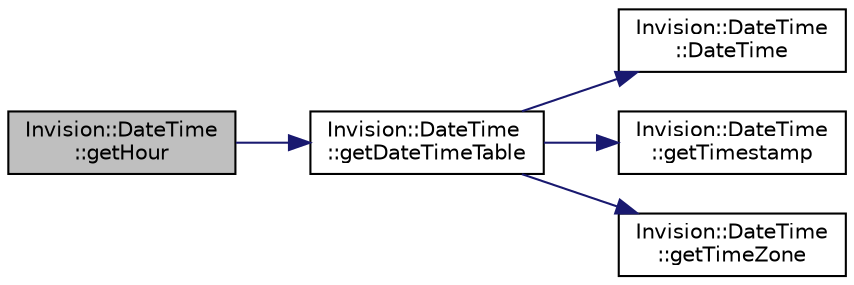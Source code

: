 digraph "Invision::DateTime::getHour"
{
 // LATEX_PDF_SIZE
  edge [fontname="Helvetica",fontsize="10",labelfontname="Helvetica",labelfontsize="10"];
  node [fontname="Helvetica",fontsize="10",shape=record];
  rankdir="LR";
  Node1 [label="Invision::DateTime\l::getHour",height=0.2,width=0.4,color="black", fillcolor="grey75", style="filled", fontcolor="black",tooltip=" "];
  Node1 -> Node2 [color="midnightblue",fontsize="10",style="solid"];
  Node2 [label="Invision::DateTime\l::getDateTimeTable",height=0.2,width=0.4,color="black", fillcolor="white", style="filled",URL="$class_invision_1_1_date_time.html#a71c90bad77514b71d4ca90ffc8e22aaf",tooltip=" "];
  Node2 -> Node3 [color="midnightblue",fontsize="10",style="solid"];
  Node3 [label="Invision::DateTime\l::DateTime",height=0.2,width=0.4,color="black", fillcolor="white", style="filled",URL="$class_invision_1_1_date_time.html#a75d5fa8a3fb096ef8539b08fcad3e275",tooltip=" "];
  Node2 -> Node4 [color="midnightblue",fontsize="10",style="solid"];
  Node4 [label="Invision::DateTime\l::getTimestamp",height=0.2,width=0.4,color="black", fillcolor="white", style="filled",URL="$class_invision_1_1_date_time.html#a81f7cbf23fdbdc61c6acf51a4f1fe0e3",tooltip=" "];
  Node2 -> Node5 [color="midnightblue",fontsize="10",style="solid"];
  Node5 [label="Invision::DateTime\l::getTimeZone",height=0.2,width=0.4,color="black", fillcolor="white", style="filled",URL="$class_invision_1_1_date_time.html#aa99d70d0ead2d6e23407b80873e4c739",tooltip=" "];
}
